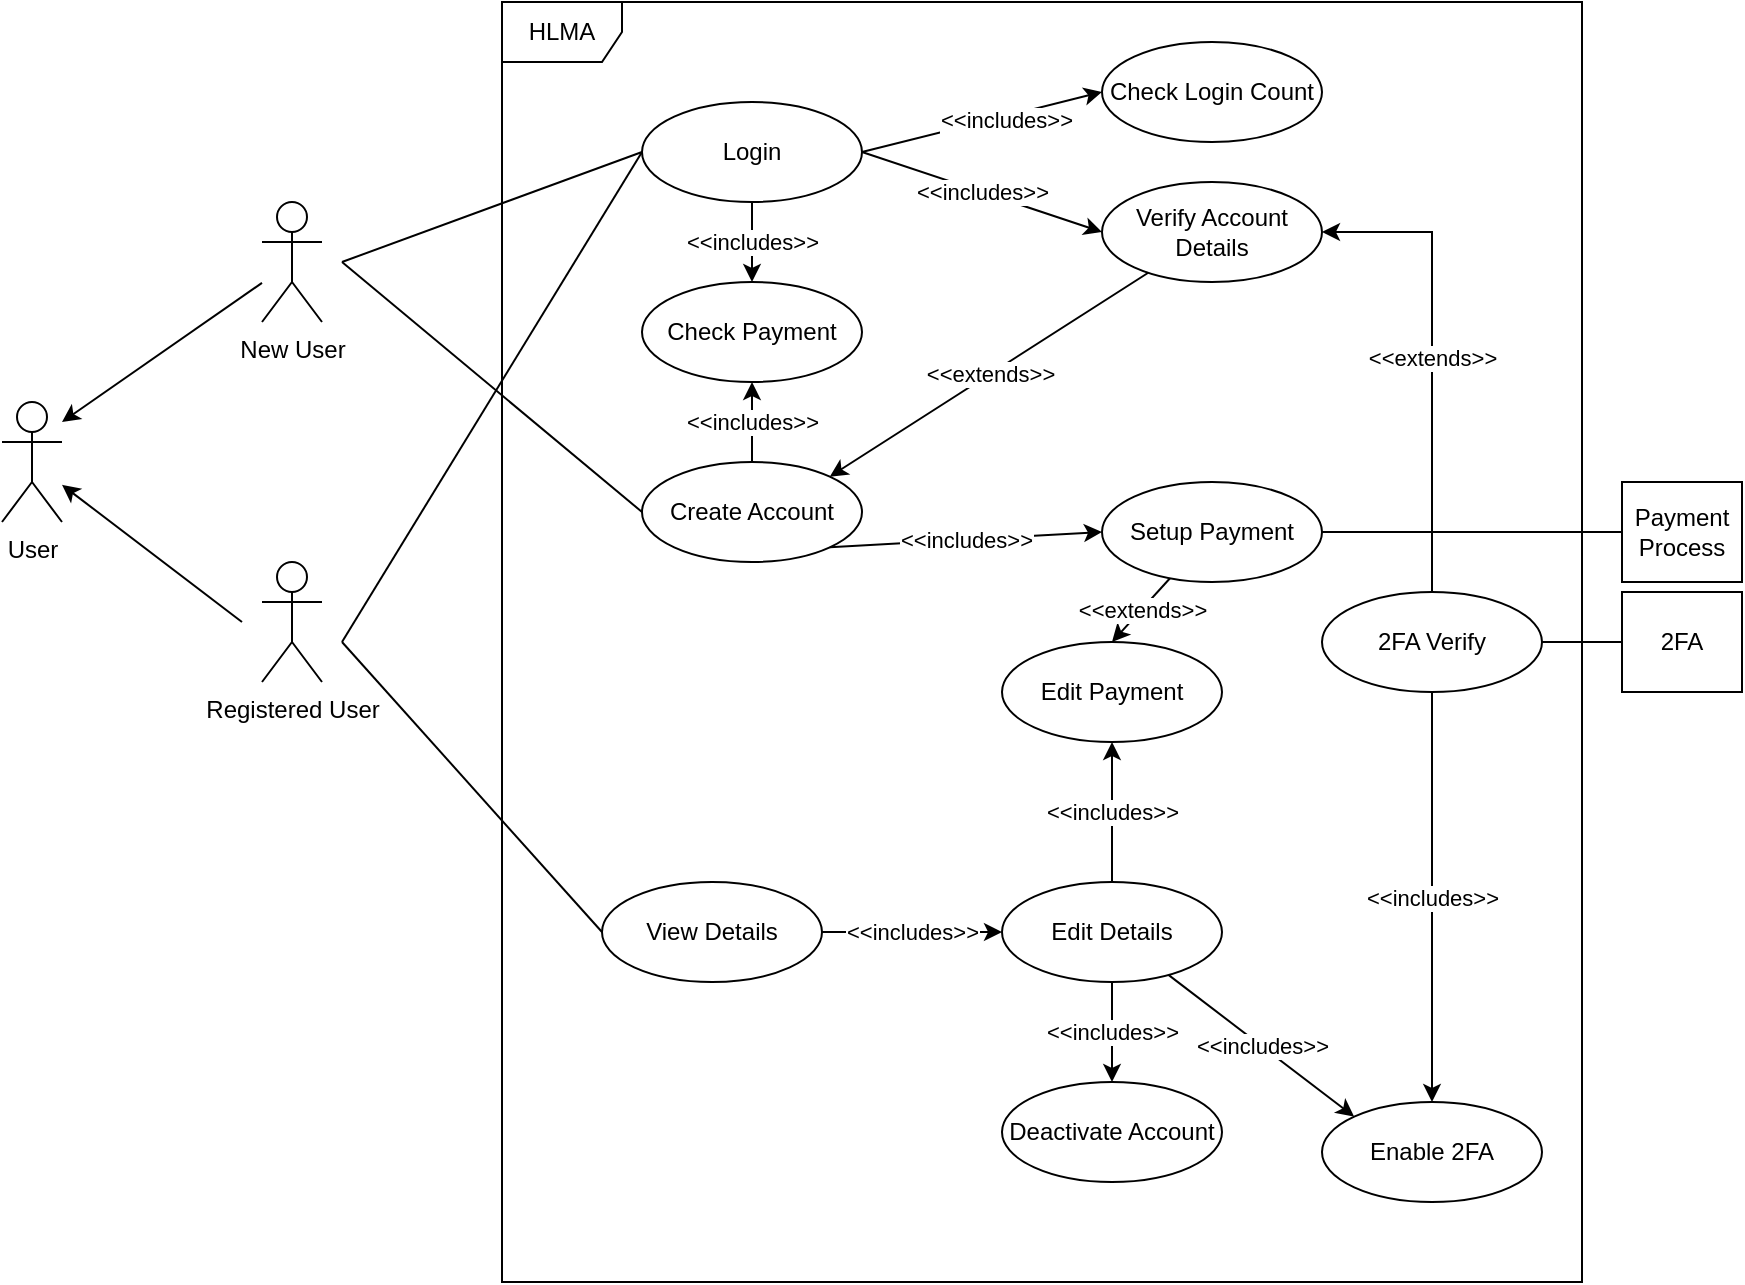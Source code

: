 <mxfile version="20.5.3" type="device"><diagram id="8gDl4ivVx-EnzdiIfyi3" name="Page-1"><mxGraphModel dx="1422" dy="786" grid="1" gridSize="10" guides="1" tooltips="1" connect="1" arrows="1" fold="1" page="1" pageScale="1" pageWidth="850" pageHeight="1100" math="0" shadow="0"><root><mxCell id="0"/><mxCell id="1" parent="0"/><mxCell id="AQNvVgoAlvjYU_-8Pb_X-1" value="User" style="shape=umlActor;verticalLabelPosition=bottom;verticalAlign=top;html=1;outlineConnect=0;" vertex="1" parent="1"><mxGeometry x="70" y="240" width="30" height="60" as="geometry"/></mxCell><mxCell id="AQNvVgoAlvjYU_-8Pb_X-25" style="rounded=0;orthogonalLoop=1;jettySize=auto;html=1;" edge="1" parent="1" source="AQNvVgoAlvjYU_-8Pb_X-6"><mxGeometry relative="1" as="geometry"><mxPoint x="100" y="250" as="targetPoint"/></mxGeometry></mxCell><mxCell id="AQNvVgoAlvjYU_-8Pb_X-6" value="New User" style="shape=umlActor;verticalLabelPosition=bottom;verticalAlign=top;html=1;outlineConnect=0;" vertex="1" parent="1"><mxGeometry x="200" y="140" width="30" height="60" as="geometry"/></mxCell><mxCell id="AQNvVgoAlvjYU_-8Pb_X-26" style="edgeStyle=none;rounded=0;orthogonalLoop=1;jettySize=auto;html=1;" edge="1" parent="1" target="AQNvVgoAlvjYU_-8Pb_X-1"><mxGeometry relative="1" as="geometry"><mxPoint x="190" y="350" as="sourcePoint"/></mxGeometry></mxCell><mxCell id="AQNvVgoAlvjYU_-8Pb_X-7" value="Registered User" style="shape=umlActor;verticalLabelPosition=bottom;verticalAlign=top;html=1;outlineConnect=0;" vertex="1" parent="1"><mxGeometry x="200" y="320" width="30" height="60" as="geometry"/></mxCell><mxCell id="AQNvVgoAlvjYU_-8Pb_X-8" value="HLMA" style="shape=umlFrame;whiteSpace=wrap;html=1;" vertex="1" parent="1"><mxGeometry x="320" y="40" width="540" height="640" as="geometry"/></mxCell><mxCell id="AQNvVgoAlvjYU_-8Pb_X-56" value="&amp;lt;&amp;lt;extends&amp;gt;&amp;gt;" style="edgeStyle=none;rounded=0;jumpStyle=arc;orthogonalLoop=1;jettySize=auto;html=1;entryX=0.5;entryY=0;entryDx=0;entryDy=0;exitX=1;exitY=0.5;exitDx=0;exitDy=0;startArrow=classic;startFill=1;endArrow=none;endFill=0;" edge="1" parent="1" source="AQNvVgoAlvjYU_-8Pb_X-10" target="AQNvVgoAlvjYU_-8Pb_X-54"><mxGeometry relative="1" as="geometry"><Array as="points"><mxPoint x="785" y="155"/></Array></mxGeometry></mxCell><mxCell id="AQNvVgoAlvjYU_-8Pb_X-57" value="&amp;lt;&amp;lt;includes&amp;gt;&amp;gt;" style="edgeStyle=none;rounded=0;jumpStyle=arc;orthogonalLoop=1;jettySize=auto;html=1;entryX=0.5;entryY=0;entryDx=0;entryDy=0;startArrow=none;startFill=0;endArrow=classic;endFill=1;" edge="1" parent="1" source="AQNvVgoAlvjYU_-8Pb_X-9" target="AQNvVgoAlvjYU_-8Pb_X-17"><mxGeometry relative="1" as="geometry"/></mxCell><mxCell id="AQNvVgoAlvjYU_-8Pb_X-9" value="Login" style="ellipse;whiteSpace=wrap;html=1;" vertex="1" parent="1"><mxGeometry x="390" y="90" width="110" height="50" as="geometry"/></mxCell><mxCell id="AQNvVgoAlvjYU_-8Pb_X-48" value="&amp;lt;&amp;lt;extends&amp;gt;&amp;gt;" style="edgeStyle=none;rounded=0;orthogonalLoop=1;jettySize=auto;html=1;entryX=1;entryY=0;entryDx=0;entryDy=0;" edge="1" parent="1" source="AQNvVgoAlvjYU_-8Pb_X-10" target="AQNvVgoAlvjYU_-8Pb_X-11"><mxGeometry relative="1" as="geometry"/></mxCell><mxCell id="AQNvVgoAlvjYU_-8Pb_X-10" value="Verify Account Details" style="ellipse;whiteSpace=wrap;html=1;" vertex="1" parent="1"><mxGeometry x="620" y="130" width="110" height="50" as="geometry"/></mxCell><mxCell id="AQNvVgoAlvjYU_-8Pb_X-11" value="Create Account" style="ellipse;whiteSpace=wrap;html=1;" vertex="1" parent="1"><mxGeometry x="390" y="270" width="110" height="50" as="geometry"/></mxCell><mxCell id="AQNvVgoAlvjYU_-8Pb_X-49" value="&amp;lt;&amp;lt;extends&amp;gt;&amp;gt;" style="edgeStyle=none;rounded=0;orthogonalLoop=1;jettySize=auto;html=1;entryX=0.5;entryY=0;entryDx=0;entryDy=0;" edge="1" parent="1" source="AQNvVgoAlvjYU_-8Pb_X-12" target="AQNvVgoAlvjYU_-8Pb_X-23"><mxGeometry relative="1" as="geometry"/></mxCell><mxCell id="AQNvVgoAlvjYU_-8Pb_X-12" value="Setup Payment" style="ellipse;whiteSpace=wrap;html=1;" vertex="1" parent="1"><mxGeometry x="620" y="280" width="110" height="50" as="geometry"/></mxCell><mxCell id="AQNvVgoAlvjYU_-8Pb_X-14" value="Payment Process" style="rounded=0;whiteSpace=wrap;html=1;" vertex="1" parent="1"><mxGeometry x="880" y="280" width="60" height="50" as="geometry"/></mxCell><mxCell id="AQNvVgoAlvjYU_-8Pb_X-17" value="Check Payment" style="ellipse;whiteSpace=wrap;html=1;" vertex="1" parent="1"><mxGeometry x="390" y="180" width="110" height="50" as="geometry"/></mxCell><mxCell id="AQNvVgoAlvjYU_-8Pb_X-52" value="&amp;lt;&amp;lt;includes&amp;gt;&amp;gt;" style="edgeStyle=none;rounded=0;orthogonalLoop=1;jettySize=auto;html=1;entryX=0;entryY=0.5;entryDx=0;entryDy=0;" edge="1" parent="1" source="AQNvVgoAlvjYU_-8Pb_X-18" target="AQNvVgoAlvjYU_-8Pb_X-19"><mxGeometry relative="1" as="geometry"/></mxCell><mxCell id="AQNvVgoAlvjYU_-8Pb_X-18" value="View Details" style="ellipse;whiteSpace=wrap;html=1;" vertex="1" parent="1"><mxGeometry x="370" y="480" width="110" height="50" as="geometry"/></mxCell><mxCell id="AQNvVgoAlvjYU_-8Pb_X-50" value="&amp;lt;&amp;lt;includes&amp;gt;&amp;gt;" style="edgeStyle=none;rounded=0;orthogonalLoop=1;jettySize=auto;html=1;entryX=0.5;entryY=1;entryDx=0;entryDy=0;" edge="1" parent="1" source="AQNvVgoAlvjYU_-8Pb_X-19" target="AQNvVgoAlvjYU_-8Pb_X-23"><mxGeometry relative="1" as="geometry"/></mxCell><mxCell id="AQNvVgoAlvjYU_-8Pb_X-51" value="&amp;lt;&amp;lt;includes&amp;gt;&amp;gt;" style="edgeStyle=none;rounded=0;orthogonalLoop=1;jettySize=auto;html=1;entryX=0.5;entryY=0;entryDx=0;entryDy=0;" edge="1" parent="1" source="AQNvVgoAlvjYU_-8Pb_X-19" target="AQNvVgoAlvjYU_-8Pb_X-20"><mxGeometry relative="1" as="geometry"/></mxCell><mxCell id="AQNvVgoAlvjYU_-8Pb_X-53" value="&amp;lt;&amp;lt;includes&amp;gt;&amp;gt;" style="edgeStyle=none;rounded=0;orthogonalLoop=1;jettySize=auto;html=1;entryX=0;entryY=0;entryDx=0;entryDy=0;" edge="1" parent="1" source="AQNvVgoAlvjYU_-8Pb_X-19" target="AQNvVgoAlvjYU_-8Pb_X-21"><mxGeometry relative="1" as="geometry"/></mxCell><mxCell id="AQNvVgoAlvjYU_-8Pb_X-19" value="Edit Details" style="ellipse;whiteSpace=wrap;html=1;" vertex="1" parent="1"><mxGeometry x="570" y="480" width="110" height="50" as="geometry"/></mxCell><mxCell id="AQNvVgoAlvjYU_-8Pb_X-20" value="Deactivate Account" style="ellipse;whiteSpace=wrap;html=1;" vertex="1" parent="1"><mxGeometry x="570" y="580" width="110" height="50" as="geometry"/></mxCell><mxCell id="AQNvVgoAlvjYU_-8Pb_X-55" value="&amp;lt;&amp;lt;includes&amp;gt;&amp;gt;" style="edgeStyle=none;rounded=0;jumpStyle=arc;orthogonalLoop=1;jettySize=auto;html=1;entryX=0.5;entryY=1;entryDx=0;entryDy=0;startArrow=classic;startFill=1;endArrow=none;endFill=0;" edge="1" parent="1" source="AQNvVgoAlvjYU_-8Pb_X-21" target="AQNvVgoAlvjYU_-8Pb_X-54"><mxGeometry relative="1" as="geometry"/></mxCell><mxCell id="AQNvVgoAlvjYU_-8Pb_X-21" value="Enable 2FA" style="ellipse;whiteSpace=wrap;html=1;" vertex="1" parent="1"><mxGeometry x="730" y="590" width="110" height="50" as="geometry"/></mxCell><mxCell id="AQNvVgoAlvjYU_-8Pb_X-22" value="2FA" style="rounded=0;whiteSpace=wrap;html=1;" vertex="1" parent="1"><mxGeometry x="880" y="335" width="60" height="50" as="geometry"/></mxCell><mxCell id="AQNvVgoAlvjYU_-8Pb_X-23" value="Edit Payment" style="ellipse;whiteSpace=wrap;html=1;" vertex="1" parent="1"><mxGeometry x="570" y="360" width="110" height="50" as="geometry"/></mxCell><mxCell id="AQNvVgoAlvjYU_-8Pb_X-24" value="Check Login Count" style="ellipse;whiteSpace=wrap;html=1;" vertex="1" parent="1"><mxGeometry x="620" y="60" width="110" height="50" as="geometry"/></mxCell><mxCell id="AQNvVgoAlvjYU_-8Pb_X-27" value="" style="endArrow=none;html=1;rounded=0;entryX=0;entryY=0.5;entryDx=0;entryDy=0;" edge="1" parent="1" target="AQNvVgoAlvjYU_-8Pb_X-9"><mxGeometry width="50" height="50" relative="1" as="geometry"><mxPoint x="240" y="170" as="sourcePoint"/><mxPoint x="290" y="110" as="targetPoint"/></mxGeometry></mxCell><mxCell id="AQNvVgoAlvjYU_-8Pb_X-28" value="" style="endArrow=none;html=1;rounded=0;entryX=0;entryY=0.5;entryDx=0;entryDy=0;" edge="1" parent="1" target="AQNvVgoAlvjYU_-8Pb_X-11"><mxGeometry width="50" height="50" relative="1" as="geometry"><mxPoint x="240" y="170" as="sourcePoint"/><mxPoint x="400" y="125" as="targetPoint"/></mxGeometry></mxCell><mxCell id="AQNvVgoAlvjYU_-8Pb_X-29" value="" style="endArrow=none;html=1;rounded=0;entryX=0;entryY=0.5;entryDx=0;entryDy=0;" edge="1" parent="1" target="AQNvVgoAlvjYU_-8Pb_X-9"><mxGeometry width="50" height="50" relative="1" as="geometry"><mxPoint x="240" y="360" as="sourcePoint"/><mxPoint x="400" y="245" as="targetPoint"/></mxGeometry></mxCell><mxCell id="AQNvVgoAlvjYU_-8Pb_X-30" value="" style="endArrow=none;html=1;rounded=0;entryX=0;entryY=0.5;entryDx=0;entryDy=0;" edge="1" parent="1" target="AQNvVgoAlvjYU_-8Pb_X-18"><mxGeometry width="50" height="50" relative="1" as="geometry"><mxPoint x="240" y="360" as="sourcePoint"/><mxPoint x="400" y="125" as="targetPoint"/></mxGeometry></mxCell><mxCell id="AQNvVgoAlvjYU_-8Pb_X-31" value="" style="endArrow=classic;html=1;rounded=0;exitX=1;exitY=0.5;exitDx=0;exitDy=0;entryX=0;entryY=0.5;entryDx=0;entryDy=0;" edge="1" parent="1" source="AQNvVgoAlvjYU_-8Pb_X-9" target="AQNvVgoAlvjYU_-8Pb_X-24"><mxGeometry width="50" height="50" relative="1" as="geometry"><mxPoint x="540" y="200" as="sourcePoint"/><mxPoint x="590" y="150" as="targetPoint"/></mxGeometry></mxCell><mxCell id="AQNvVgoAlvjYU_-8Pb_X-33" value="&amp;lt;&amp;lt;includes&amp;gt;&amp;gt;" style="edgeLabel;html=1;align=center;verticalAlign=middle;resizable=0;points=[];" vertex="1" connectable="0" parent="AQNvVgoAlvjYU_-8Pb_X-31"><mxGeometry x="0.192" y="-2" relative="1" as="geometry"><mxPoint as="offset"/></mxGeometry></mxCell><mxCell id="AQNvVgoAlvjYU_-8Pb_X-32" value="&amp;lt;&amp;lt;includes&amp;gt;&amp;gt;" style="endArrow=classic;html=1;rounded=0;exitX=1;exitY=0.5;exitDx=0;exitDy=0;entryX=0;entryY=0.5;entryDx=0;entryDy=0;" edge="1" parent="1" source="AQNvVgoAlvjYU_-8Pb_X-9" target="AQNvVgoAlvjYU_-8Pb_X-10"><mxGeometry width="50" height="50" relative="1" as="geometry"><mxPoint x="510" y="125" as="sourcePoint"/><mxPoint x="630" y="95" as="targetPoint"/></mxGeometry></mxCell><mxCell id="AQNvVgoAlvjYU_-8Pb_X-34" value="" style="endArrow=classic;html=1;rounded=0;exitX=0.5;exitY=0;exitDx=0;exitDy=0;entryX=0.5;entryY=1;entryDx=0;entryDy=0;" edge="1" parent="1" source="AQNvVgoAlvjYU_-8Pb_X-11" target="AQNvVgoAlvjYU_-8Pb_X-17"><mxGeometry width="50" height="50" relative="1" as="geometry"><mxPoint x="540" y="280" as="sourcePoint"/><mxPoint x="590" y="230" as="targetPoint"/></mxGeometry></mxCell><mxCell id="AQNvVgoAlvjYU_-8Pb_X-36" value="&amp;lt;&amp;lt;includes&amp;gt;&amp;gt;" style="edgeLabel;html=1;align=center;verticalAlign=middle;resizable=0;points=[];" vertex="1" connectable="0" parent="AQNvVgoAlvjYU_-8Pb_X-34"><mxGeometry x="-0.333" relative="1" as="geometry"><mxPoint y="-7" as="offset"/></mxGeometry></mxCell><mxCell id="AQNvVgoAlvjYU_-8Pb_X-37" value="&amp;lt;&amp;lt;includes&amp;gt;&amp;gt;" style="endArrow=classic;html=1;rounded=0;exitX=1;exitY=1;exitDx=0;exitDy=0;entryX=0;entryY=0.5;entryDx=0;entryDy=0;" edge="1" parent="1" source="AQNvVgoAlvjYU_-8Pb_X-11" target="AQNvVgoAlvjYU_-8Pb_X-12"><mxGeometry width="50" height="50" relative="1" as="geometry"><mxPoint x="540" y="330" as="sourcePoint"/><mxPoint x="590" y="280" as="targetPoint"/></mxGeometry></mxCell><mxCell id="AQNvVgoAlvjYU_-8Pb_X-38" value="" style="endArrow=none;html=1;rounded=0;exitX=1;exitY=0.5;exitDx=0;exitDy=0;entryX=0;entryY=0.5;entryDx=0;entryDy=0;" edge="1" parent="1" source="AQNvVgoAlvjYU_-8Pb_X-12" target="AQNvVgoAlvjYU_-8Pb_X-14"><mxGeometry width="50" height="50" relative="1" as="geometry"><mxPoint x="700" y="430" as="sourcePoint"/><mxPoint x="750" y="380" as="targetPoint"/></mxGeometry></mxCell><mxCell id="AQNvVgoAlvjYU_-8Pb_X-39" value="" style="endArrow=none;html=1;rounded=0;exitX=1;exitY=0.5;exitDx=0;exitDy=0;entryX=0;entryY=0.5;entryDx=0;entryDy=0;jumpStyle=arc;" edge="1" parent="1" source="AQNvVgoAlvjYU_-8Pb_X-54" target="AQNvVgoAlvjYU_-8Pb_X-22"><mxGeometry width="50" height="50" relative="1" as="geometry"><mxPoint x="700" y="610" as="sourcePoint"/><mxPoint x="750" y="560" as="targetPoint"/></mxGeometry></mxCell><mxCell id="AQNvVgoAlvjYU_-8Pb_X-54" value="2FA Verify" style="ellipse;whiteSpace=wrap;html=1;" vertex="1" parent="1"><mxGeometry x="730" y="335" width="110" height="50" as="geometry"/></mxCell></root></mxGraphModel></diagram></mxfile>